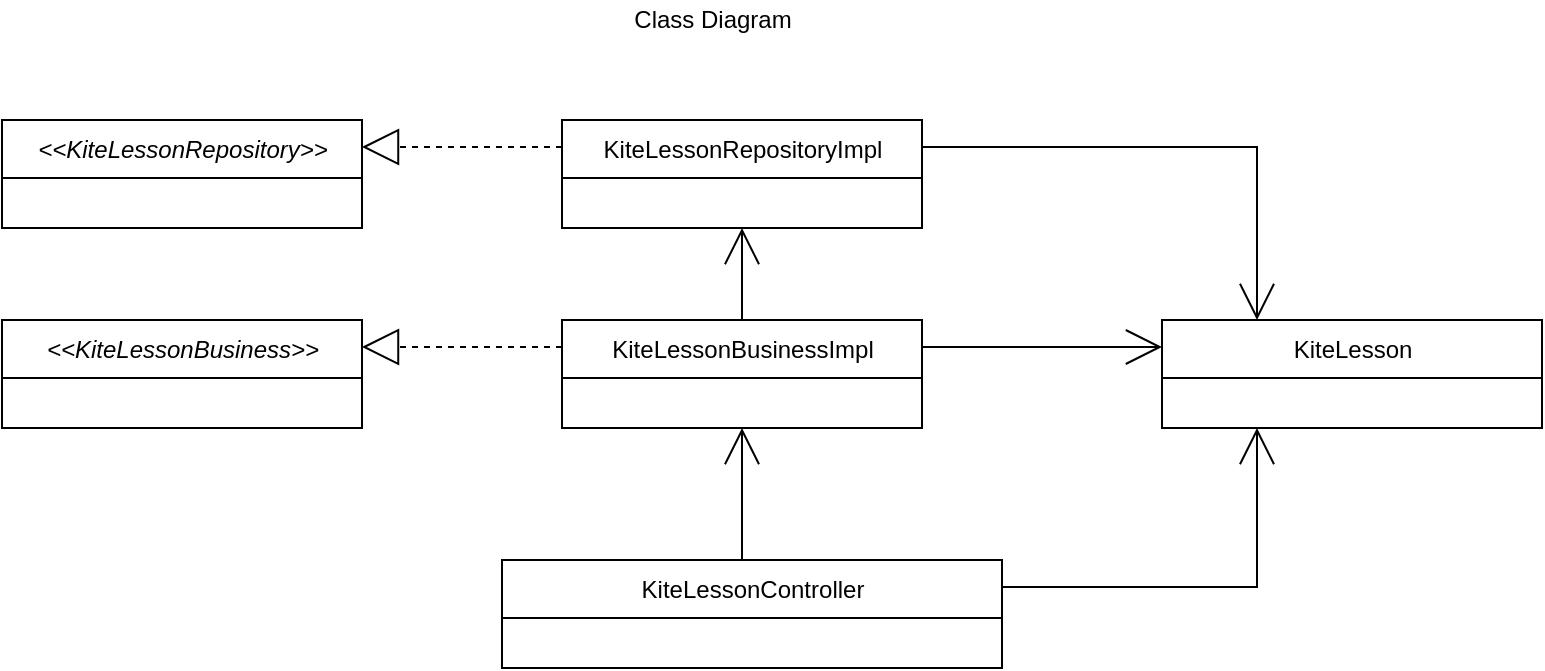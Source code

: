 <mxfile version="17.2.1" type="device"><diagram name="Page-1" id="6133507b-19e7-1e82-6fc7-422aa6c4b21f"><mxGraphModel dx="2281" dy="723" grid="1" gridSize="10" guides="1" tooltips="1" connect="1" arrows="1" fold="1" page="1" pageScale="1" pageWidth="1100" pageHeight="850" background="none" math="0" shadow="0"><root><mxCell id="0"/><mxCell id="1" parent="0"/><mxCell id="E6JHxf5XGUo1oPf9rwRZ-3" value="&lt;span style=&quot;font-weight: normal&quot;&gt;&lt;i&gt;&amp;lt;&amp;lt;KiteLessonRepository&amp;gt;&amp;gt;&lt;/i&gt;&lt;/span&gt;" style="swimlane;fontStyle=1;align=center;verticalAlign=middle;childLayout=stackLayout;horizontal=1;startSize=29;horizontalStack=0;resizeParent=1;resizeParentMax=0;resizeLast=0;collapsible=0;marginBottom=0;html=1;" vertex="1" parent="1"><mxGeometry x="-220" y="140" width="180" height="54" as="geometry"/></mxCell><mxCell id="E6JHxf5XGUo1oPf9rwRZ-6" value="&lt;span style=&quot;font-weight: normal&quot;&gt;KiteLessonRepositoryImpl&lt;/span&gt;" style="swimlane;fontStyle=1;align=center;verticalAlign=middle;childLayout=stackLayout;horizontal=1;startSize=29;horizontalStack=0;resizeParent=1;resizeParentMax=0;resizeLast=0;collapsible=0;marginBottom=0;html=1;" vertex="1" parent="1"><mxGeometry x="60" y="140" width="180" height="54" as="geometry"/></mxCell><mxCell id="E6JHxf5XGUo1oPf9rwRZ-7" value="&lt;span style=&quot;font-weight: normal&quot;&gt;&lt;i&gt;&amp;lt;&amp;lt;KiteLessonBusiness&amp;gt;&amp;gt;&lt;/i&gt;&lt;br&gt;&lt;/span&gt;" style="swimlane;fontStyle=1;align=center;verticalAlign=middle;childLayout=stackLayout;horizontal=1;startSize=29;horizontalStack=0;resizeParent=1;resizeParentMax=0;resizeLast=0;collapsible=0;marginBottom=0;html=1;" vertex="1" parent="1"><mxGeometry x="-220" y="240" width="180" height="54" as="geometry"/></mxCell><mxCell id="E6JHxf5XGUo1oPf9rwRZ-8" value="&lt;span style=&quot;font-weight: normal&quot;&gt;KiteLessonBusinessImpl&lt;br&gt;&lt;/span&gt;" style="swimlane;fontStyle=1;align=center;verticalAlign=middle;childLayout=stackLayout;horizontal=1;startSize=29;horizontalStack=0;resizeParent=1;resizeParentMax=0;resizeLast=0;collapsible=0;marginBottom=0;html=1;" vertex="1" parent="1"><mxGeometry x="60" y="240" width="180" height="54" as="geometry"/></mxCell><mxCell id="E6JHxf5XGUo1oPf9rwRZ-9" value="&lt;span style=&quot;font-weight: normal&quot;&gt;KiteLessonController&lt;br&gt;&lt;/span&gt;" style="swimlane;fontStyle=1;align=center;verticalAlign=middle;childLayout=stackLayout;horizontal=1;startSize=29;horizontalStack=0;resizeParent=1;resizeParentMax=0;resizeLast=0;collapsible=0;marginBottom=0;html=1;" vertex="1" parent="1"><mxGeometry x="30" y="360" width="250" height="54" as="geometry"/></mxCell><mxCell id="E6JHxf5XGUo1oPf9rwRZ-10" value="&lt;span style=&quot;font-weight: normal&quot;&gt;KiteLesson&lt;br&gt;&lt;/span&gt;" style="swimlane;fontStyle=1;align=center;verticalAlign=middle;childLayout=stackLayout;horizontal=1;startSize=29;horizontalStack=0;resizeParent=1;resizeParentMax=0;resizeLast=0;collapsible=0;marginBottom=0;html=1;" vertex="1" parent="1"><mxGeometry x="360" y="240" width="190" height="54" as="geometry"/></mxCell><mxCell id="E6JHxf5XGUo1oPf9rwRZ-11" style="edgeStyle=orthogonalEdgeStyle;rounded=0;html=1;labelBackgroundColor=none;startArrow=none;startFill=0;startSize=8;endArrow=open;endFill=0;endSize=16;fontFamily=Verdana;fontSize=12;entryX=0.5;entryY=1;entryDx=0;entryDy=0;" edge="1" parent="1" source="E6JHxf5XGUo1oPf9rwRZ-8" target="E6JHxf5XGUo1oPf9rwRZ-6"><mxGeometry relative="1" as="geometry"><Array as="points"/><mxPoint x="665" y="256" as="sourcePoint"/><mxPoint x="340" y="370" as="targetPoint"/></mxGeometry></mxCell><mxCell id="E6JHxf5XGUo1oPf9rwRZ-14" style="edgeStyle=orthogonalEdgeStyle;rounded=0;html=1;labelBackgroundColor=none;startArrow=none;startFill=0;startSize=8;endArrow=open;endFill=0;endSize=16;fontFamily=Verdana;fontSize=12;entryX=0;entryY=0.25;entryDx=0;entryDy=0;exitX=1;exitY=0.25;exitDx=0;exitDy=0;" edge="1" parent="1" source="E6JHxf5XGUo1oPf9rwRZ-8" target="E6JHxf5XGUo1oPf9rwRZ-10"><mxGeometry relative="1" as="geometry"><Array as="points"/><mxPoint x="290" y="210" as="sourcePoint"/><mxPoint x="160" y="204" as="targetPoint"/></mxGeometry></mxCell><mxCell id="E6JHxf5XGUo1oPf9rwRZ-15" style="edgeStyle=orthogonalEdgeStyle;rounded=0;html=1;labelBackgroundColor=none;startArrow=none;startFill=0;startSize=8;endArrow=open;endFill=0;endSize=16;fontFamily=Verdana;fontSize=12;entryX=0.25;entryY=1;entryDx=0;entryDy=0;exitX=1;exitY=0.25;exitDx=0;exitDy=0;" edge="1" parent="1" source="E6JHxf5XGUo1oPf9rwRZ-9" target="E6JHxf5XGUo1oPf9rwRZ-10"><mxGeometry relative="1" as="geometry"><Array as="points"/><mxPoint x="530" y="450" as="sourcePoint"/><mxPoint x="330" y="303.5" as="targetPoint"/></mxGeometry></mxCell><mxCell id="E6JHxf5XGUo1oPf9rwRZ-16" style="edgeStyle=orthogonalEdgeStyle;rounded=0;html=1;labelBackgroundColor=none;startArrow=none;startFill=0;startSize=8;endArrow=open;endFill=0;endSize=16;fontFamily=Verdana;fontSize=12;entryX=0.5;entryY=1;entryDx=0;entryDy=0;exitX=0.5;exitY=0;exitDx=0;exitDy=0;" edge="1" parent="1" source="E6JHxf5XGUo1oPf9rwRZ-9" target="E6JHxf5XGUo1oPf9rwRZ-8"><mxGeometry relative="1" as="geometry"><Array as="points"><mxPoint x="150" y="350"/><mxPoint x="150" y="350"/></Array><mxPoint x="290" y="394.5" as="sourcePoint"/><mxPoint x="377.5" y="344" as="targetPoint"/></mxGeometry></mxCell><mxCell id="E6JHxf5XGUo1oPf9rwRZ-18" style="edgeStyle=orthogonalEdgeStyle;rounded=0;html=1;dashed=1;labelBackgroundColor=none;startArrow=none;startFill=0;startSize=8;endArrow=block;endFill=0;endSize=16;fontFamily=Verdana;fontSize=12;entryX=1;entryY=0.25;entryDx=0;entryDy=0;exitX=0;exitY=0.25;exitDx=0;exitDy=0;" edge="1" parent="1" source="E6JHxf5XGUo1oPf9rwRZ-8" target="E6JHxf5XGUo1oPf9rwRZ-7"><mxGeometry relative="1" as="geometry"><mxPoint x="10" y="256" as="sourcePoint"/><mxPoint x="10" y="210" as="targetPoint"/></mxGeometry></mxCell><mxCell id="E6JHxf5XGUo1oPf9rwRZ-19" style="edgeStyle=orthogonalEdgeStyle;rounded=0;html=1;labelBackgroundColor=none;startArrow=none;startFill=0;startSize=8;endArrow=open;endFill=0;endSize=16;fontFamily=Verdana;fontSize=12;entryX=0.25;entryY=0;entryDx=0;entryDy=0;exitX=1;exitY=0.25;exitDx=0;exitDy=0;" edge="1" parent="1" source="E6JHxf5XGUo1oPf9rwRZ-6" target="E6JHxf5XGUo1oPf9rwRZ-10"><mxGeometry relative="1" as="geometry"><Array as="points"/><mxPoint x="280" y="60" as="sourcePoint"/><mxPoint x="360" y="100" as="targetPoint"/></mxGeometry></mxCell><mxCell id="E6JHxf5XGUo1oPf9rwRZ-20" style="edgeStyle=orthogonalEdgeStyle;rounded=0;html=1;dashed=1;labelBackgroundColor=none;startArrow=none;startFill=0;startSize=8;endArrow=block;endFill=0;endSize=16;fontFamily=Verdana;fontSize=12;entryX=1;entryY=0.25;entryDx=0;entryDy=0;exitX=0;exitY=0.25;exitDx=0;exitDy=0;" edge="1" parent="1" source="E6JHxf5XGUo1oPf9rwRZ-6" target="E6JHxf5XGUo1oPf9rwRZ-3"><mxGeometry relative="1" as="geometry"><mxPoint x="30" y="100" as="sourcePoint"/><mxPoint x="-70" y="100" as="targetPoint"/></mxGeometry></mxCell><mxCell id="E6JHxf5XGUo1oPf9rwRZ-21" value="Class Diagram" style="text;html=1;align=center;verticalAlign=middle;resizable=0;points=[];autosize=1;strokeColor=none;fillColor=none;" vertex="1" parent="1"><mxGeometry x="90" y="80" width="90" height="20" as="geometry"/></mxCell></root></mxGraphModel></diagram></mxfile>